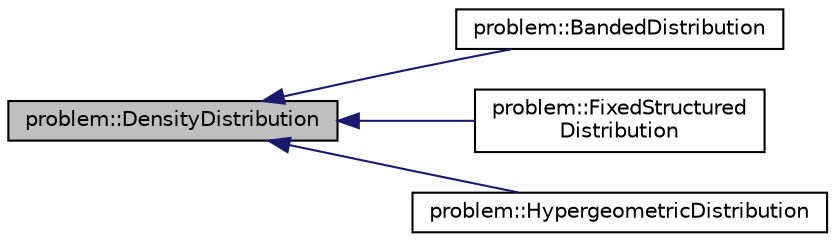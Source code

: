 digraph "problem::DensityDistribution"
{
 // LATEX_PDF_SIZE
  edge [fontname="Helvetica",fontsize="10",labelfontname="Helvetica",labelfontsize="10"];
  node [fontname="Helvetica",fontsize="10",shape=record];
  rankdir="LR";
  Node1 [label="problem::DensityDistribution",height=0.2,width=0.4,color="black", fillcolor="grey75", style="filled", fontcolor="black",tooltip=" "];
  Node1 -> Node2 [dir="back",color="midnightblue",fontsize="10",style="solid",fontname="Helvetica"];
  Node2 [label="problem::BandedDistribution",height=0.2,width=0.4,color="black", fillcolor="white", style="filled",URL="$classproblem_1_1BandedDistribution.html",tooltip=" "];
  Node1 -> Node3 [dir="back",color="midnightblue",fontsize="10",style="solid",fontname="Helvetica"];
  Node3 [label="problem::FixedStructured\lDistribution",height=0.2,width=0.4,color="black", fillcolor="white", style="filled",URL="$classproblem_1_1FixedStructuredDistribution.html",tooltip=" "];
  Node1 -> Node4 [dir="back",color="midnightblue",fontsize="10",style="solid",fontname="Helvetica"];
  Node4 [label="problem::HypergeometricDistribution",height=0.2,width=0.4,color="black", fillcolor="white", style="filled",URL="$classproblem_1_1HypergeometricDistribution.html",tooltip=" "];
}
